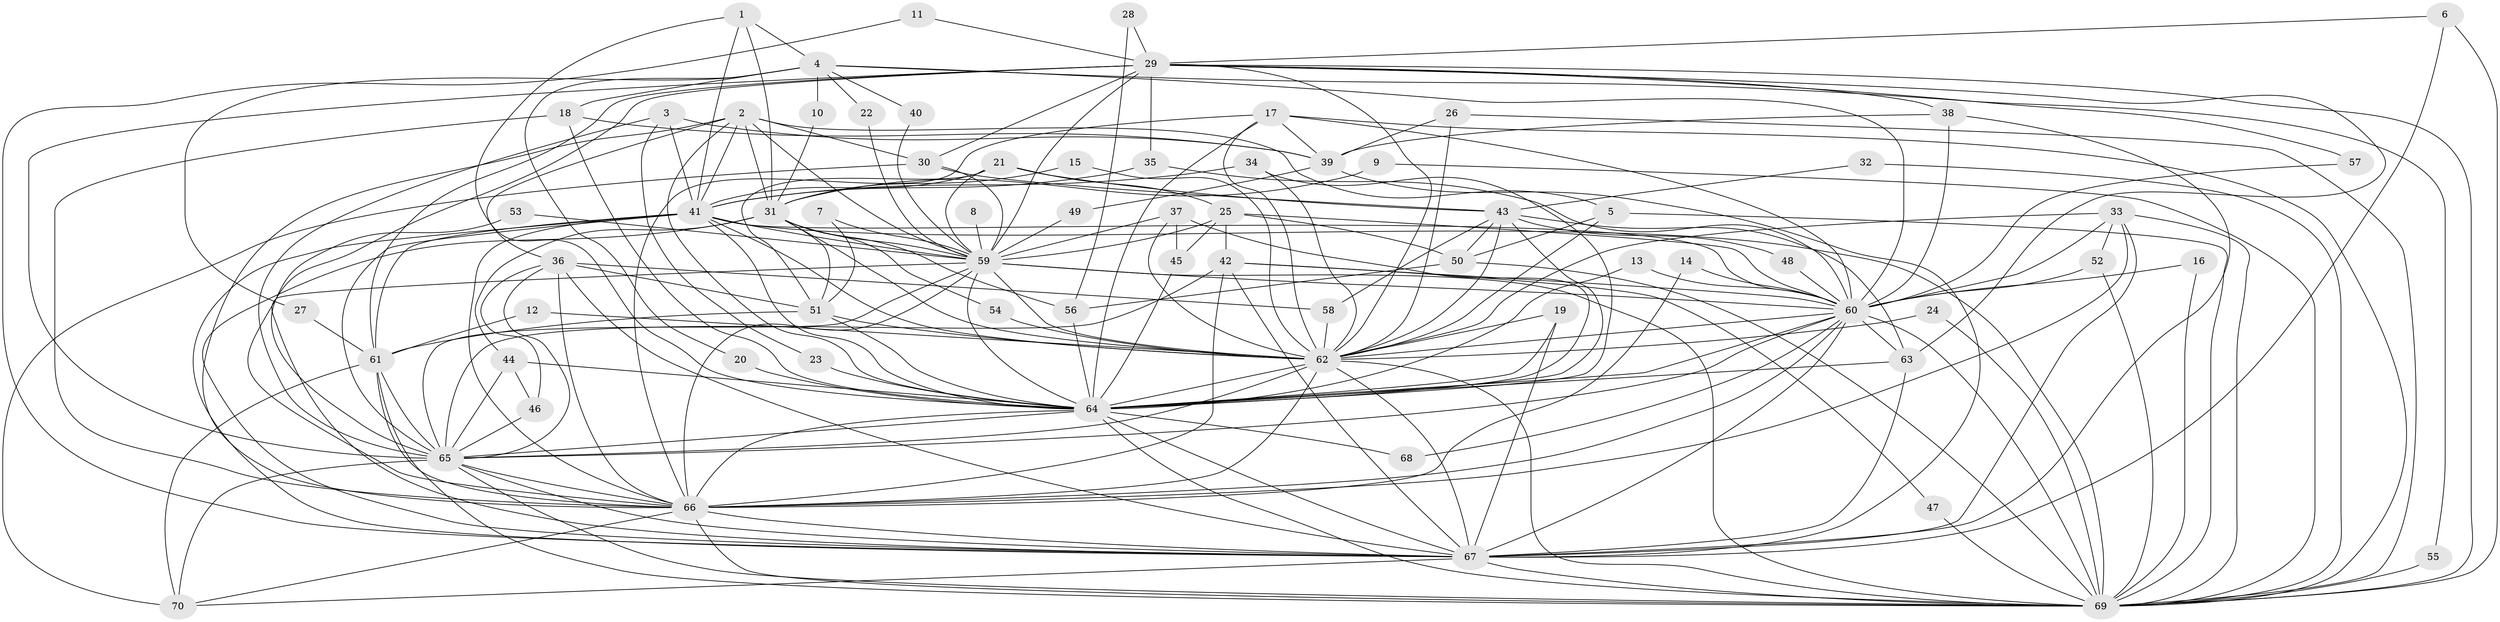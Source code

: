 // original degree distribution, {27: 0.007142857142857143, 23: 0.007142857142857143, 19: 0.007142857142857143, 22: 0.007142857142857143, 21: 0.014285714285714285, 20: 0.014285714285714285, 25: 0.007142857142857143, 17: 0.007142857142857143, 4: 0.1, 7: 0.03571428571428571, 12: 0.007142857142857143, 3: 0.18571428571428572, 2: 0.5285714285714286, 13: 0.007142857142857143, 9: 0.007142857142857143, 6: 0.007142857142857143, 5: 0.04285714285714286, 8: 0.007142857142857143}
// Generated by graph-tools (version 1.1) at 2025/49/03/09/25 03:49:38]
// undirected, 70 vertices, 213 edges
graph export_dot {
graph [start="1"]
  node [color=gray90,style=filled];
  1;
  2;
  3;
  4;
  5;
  6;
  7;
  8;
  9;
  10;
  11;
  12;
  13;
  14;
  15;
  16;
  17;
  18;
  19;
  20;
  21;
  22;
  23;
  24;
  25;
  26;
  27;
  28;
  29;
  30;
  31;
  32;
  33;
  34;
  35;
  36;
  37;
  38;
  39;
  40;
  41;
  42;
  43;
  44;
  45;
  46;
  47;
  48;
  49;
  50;
  51;
  52;
  53;
  54;
  55;
  56;
  57;
  58;
  59;
  60;
  61;
  62;
  63;
  64;
  65;
  66;
  67;
  68;
  69;
  70;
  1 -- 4 [weight=1.0];
  1 -- 31 [weight=1.0];
  1 -- 41 [weight=1.0];
  1 -- 64 [weight=1.0];
  2 -- 5 [weight=1.0];
  2 -- 30 [weight=1.0];
  2 -- 31 [weight=1.0];
  2 -- 36 [weight=1.0];
  2 -- 41 [weight=1.0];
  2 -- 59 [weight=1.0];
  2 -- 64 [weight=1.0];
  2 -- 66 [weight=1.0];
  3 -- 23 [weight=1.0];
  3 -- 39 [weight=1.0];
  3 -- 41 [weight=1.0];
  3 -- 65 [weight=1.0];
  4 -- 10 [weight=1.0];
  4 -- 18 [weight=1.0];
  4 -- 20 [weight=1.0];
  4 -- 22 [weight=1.0];
  4 -- 27 [weight=1.0];
  4 -- 40 [weight=1.0];
  4 -- 55 [weight=1.0];
  4 -- 60 [weight=1.0];
  5 -- 50 [weight=1.0];
  5 -- 62 [weight=1.0];
  5 -- 69 [weight=1.0];
  6 -- 29 [weight=1.0];
  6 -- 67 [weight=1.0];
  6 -- 69 [weight=1.0];
  7 -- 51 [weight=1.0];
  7 -- 59 [weight=1.0];
  8 -- 59 [weight=1.0];
  9 -- 31 [weight=1.0];
  9 -- 69 [weight=1.0];
  10 -- 31 [weight=1.0];
  11 -- 29 [weight=1.0];
  11 -- 67 [weight=1.0];
  12 -- 61 [weight=1.0];
  12 -- 62 [weight=1.0];
  13 -- 60 [weight=1.0];
  13 -- 64 [weight=1.0];
  14 -- 60 [weight=1.0];
  14 -- 66 [weight=1.0];
  15 -- 31 [weight=1.0];
  15 -- 62 [weight=1.0];
  16 -- 60 [weight=1.0];
  16 -- 69 [weight=1.0];
  17 -- 39 [weight=1.0];
  17 -- 60 [weight=1.0];
  17 -- 62 [weight=1.0];
  17 -- 64 [weight=1.0];
  17 -- 66 [weight=1.0];
  17 -- 69 [weight=1.0];
  18 -- 39 [weight=1.0];
  18 -- 64 [weight=1.0];
  18 -- 66 [weight=1.0];
  19 -- 62 [weight=1.0];
  19 -- 64 [weight=1.0];
  19 -- 67 [weight=1.0];
  20 -- 64 [weight=1.0];
  21 -- 25 [weight=1.0];
  21 -- 41 [weight=1.0];
  21 -- 43 [weight=1.0];
  21 -- 51 [weight=1.0];
  21 -- 59 [weight=1.0];
  22 -- 59 [weight=1.0];
  23 -- 64 [weight=1.0];
  24 -- 62 [weight=1.0];
  24 -- 69 [weight=1.0];
  25 -- 42 [weight=1.0];
  25 -- 45 [weight=1.0];
  25 -- 50 [weight=1.0];
  25 -- 59 [weight=1.0];
  25 -- 60 [weight=1.0];
  26 -- 39 [weight=1.0];
  26 -- 62 [weight=1.0];
  26 -- 69 [weight=1.0];
  27 -- 61 [weight=1.0];
  28 -- 29 [weight=1.0];
  28 -- 56 [weight=1.0];
  29 -- 30 [weight=1.0];
  29 -- 35 [weight=1.0];
  29 -- 38 [weight=1.0];
  29 -- 57 [weight=1.0];
  29 -- 59 [weight=1.0];
  29 -- 61 [weight=1.0];
  29 -- 62 [weight=1.0];
  29 -- 63 [weight=1.0];
  29 -- 65 [weight=1.0];
  29 -- 66 [weight=1.0];
  29 -- 69 [weight=1.0];
  30 -- 43 [weight=1.0];
  30 -- 59 [weight=1.0];
  30 -- 70 [weight=1.0];
  31 -- 44 [weight=1.0];
  31 -- 51 [weight=1.0];
  31 -- 54 [weight=1.0];
  31 -- 56 [weight=1.0];
  31 -- 59 [weight=1.0];
  31 -- 62 [weight=1.0];
  31 -- 67 [weight=1.0];
  32 -- 43 [weight=1.0];
  32 -- 69 [weight=1.0];
  33 -- 52 [weight=1.0];
  33 -- 60 [weight=1.0];
  33 -- 62 [weight=1.0];
  33 -- 66 [weight=1.0];
  33 -- 67 [weight=1.0];
  33 -- 69 [weight=1.0];
  34 -- 41 [weight=1.0];
  34 -- 62 [weight=1.0];
  34 -- 64 [weight=1.0];
  35 -- 41 [weight=1.0];
  35 -- 60 [weight=1.0];
  36 -- 46 [weight=1.0];
  36 -- 51 [weight=1.0];
  36 -- 58 [weight=1.0];
  36 -- 65 [weight=1.0];
  36 -- 66 [weight=1.0];
  36 -- 67 [weight=1.0];
  37 -- 45 [weight=1.0];
  37 -- 59 [weight=1.0];
  37 -- 62 [weight=1.0];
  37 -- 64 [weight=1.0];
  38 -- 39 [weight=1.0];
  38 -- 60 [weight=1.0];
  38 -- 67 [weight=1.0];
  39 -- 49 [weight=1.0];
  39 -- 67 [weight=1.0];
  40 -- 59 [weight=1.0];
  41 -- 59 [weight=1.0];
  41 -- 60 [weight=1.0];
  41 -- 61 [weight=1.0];
  41 -- 62 [weight=2.0];
  41 -- 64 [weight=1.0];
  41 -- 65 [weight=1.0];
  41 -- 66 [weight=2.0];
  41 -- 67 [weight=1.0];
  41 -- 69 [weight=1.0];
  42 -- 47 [weight=1.0];
  42 -- 60 [weight=1.0];
  42 -- 65 [weight=2.0];
  42 -- 66 [weight=1.0];
  42 -- 67 [weight=1.0];
  43 -- 48 [weight=1.0];
  43 -- 50 [weight=1.0];
  43 -- 58 [weight=1.0];
  43 -- 62 [weight=1.0];
  43 -- 63 [weight=1.0];
  43 -- 64 [weight=2.0];
  44 -- 46 [weight=1.0];
  44 -- 64 [weight=1.0];
  44 -- 65 [weight=1.0];
  45 -- 64 [weight=1.0];
  46 -- 65 [weight=1.0];
  47 -- 69 [weight=1.0];
  48 -- 60 [weight=1.0];
  49 -- 59 [weight=1.0];
  50 -- 56 [weight=1.0];
  50 -- 69 [weight=1.0];
  51 -- 61 [weight=1.0];
  51 -- 62 [weight=1.0];
  51 -- 64 [weight=1.0];
  52 -- 60 [weight=1.0];
  52 -- 69 [weight=1.0];
  53 -- 59 [weight=1.0];
  53 -- 65 [weight=1.0];
  54 -- 62 [weight=1.0];
  55 -- 69 [weight=2.0];
  56 -- 64 [weight=1.0];
  57 -- 60 [weight=1.0];
  58 -- 62 [weight=1.0];
  59 -- 60 [weight=1.0];
  59 -- 62 [weight=2.0];
  59 -- 64 [weight=1.0];
  59 -- 65 [weight=1.0];
  59 -- 66 [weight=1.0];
  59 -- 67 [weight=1.0];
  59 -- 69 [weight=1.0];
  60 -- 62 [weight=3.0];
  60 -- 63 [weight=1.0];
  60 -- 64 [weight=1.0];
  60 -- 65 [weight=1.0];
  60 -- 66 [weight=1.0];
  60 -- 67 [weight=1.0];
  60 -- 68 [weight=1.0];
  60 -- 69 [weight=1.0];
  61 -- 65 [weight=1.0];
  61 -- 66 [weight=1.0];
  61 -- 69 [weight=1.0];
  61 -- 70 [weight=1.0];
  62 -- 64 [weight=2.0];
  62 -- 65 [weight=2.0];
  62 -- 66 [weight=2.0];
  62 -- 67 [weight=3.0];
  62 -- 69 [weight=2.0];
  63 -- 64 [weight=1.0];
  63 -- 67 [weight=1.0];
  64 -- 65 [weight=1.0];
  64 -- 66 [weight=2.0];
  64 -- 67 [weight=1.0];
  64 -- 68 [weight=1.0];
  64 -- 69 [weight=1.0];
  65 -- 66 [weight=1.0];
  65 -- 67 [weight=1.0];
  65 -- 69 [weight=1.0];
  65 -- 70 [weight=1.0];
  66 -- 67 [weight=1.0];
  66 -- 69 [weight=2.0];
  66 -- 70 [weight=1.0];
  67 -- 69 [weight=1.0];
  67 -- 70 [weight=1.0];
}
